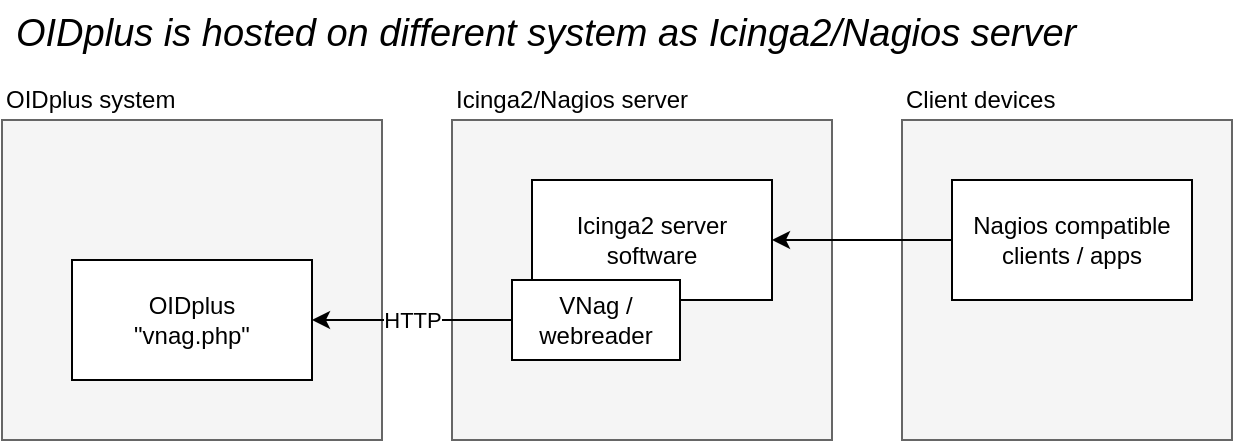 <mxfile version="14.4.9" type="device"><diagram id="gtdlGxlkauN9MzcPCKBS" name="Page-1"><mxGraphModel dx="981" dy="507" grid="1" gridSize="10" guides="1" tooltips="1" connect="1" arrows="1" fold="1" page="1" pageScale="1" pageWidth="827" pageHeight="1169" math="0" shadow="0"><root><mxCell id="0"/><mxCell id="1" parent="0"/><mxCell id="jvsTED_MgN8ByU44MRpV-15" value="" style="rounded=0;whiteSpace=wrap;html=1;fillColor=#f5f5f5;strokeColor=#666666;fontColor=#333333;" vertex="1" parent="1"><mxGeometry x="525" y="130" width="165" height="160" as="geometry"/></mxCell><mxCell id="jvsTED_MgN8ByU44MRpV-14" value="" style="rounded=0;whiteSpace=wrap;html=1;fillColor=#f5f5f5;strokeColor=#666666;fontColor=#333333;" vertex="1" parent="1"><mxGeometry x="300" y="130" width="190" height="160" as="geometry"/></mxCell><mxCell id="jvsTED_MgN8ByU44MRpV-13" value="" style="rounded=0;whiteSpace=wrap;html=1;fillColor=#f5f5f5;strokeColor=#666666;fontColor=#333333;" vertex="1" parent="1"><mxGeometry x="75" y="130" width="190" height="160" as="geometry"/></mxCell><mxCell id="jvsTED_MgN8ByU44MRpV-1" value="&lt;div&gt;OIDplus&lt;/div&gt;&lt;div&gt;&quot;vnag.php&quot;&lt;br&gt;&lt;/div&gt;" style="rounded=0;whiteSpace=wrap;html=1;" vertex="1" parent="1"><mxGeometry x="110" y="200" width="120" height="60" as="geometry"/></mxCell><mxCell id="jvsTED_MgN8ByU44MRpV-2" value="&lt;div&gt;Icinga2 server&lt;/div&gt;&lt;div&gt;software&lt;br&gt;&lt;/div&gt;" style="rounded=0;whiteSpace=wrap;html=1;" vertex="1" parent="1"><mxGeometry x="340" y="160" width="120" height="60" as="geometry"/></mxCell><mxCell id="jvsTED_MgN8ByU44MRpV-10" value="HTTP" style="edgeStyle=orthogonalEdgeStyle;rounded=0;orthogonalLoop=1;jettySize=auto;html=1;entryX=1;entryY=0.5;entryDx=0;entryDy=0;" edge="1" parent="1" source="jvsTED_MgN8ByU44MRpV-3" target="jvsTED_MgN8ByU44MRpV-1"><mxGeometry relative="1" as="geometry"/></mxCell><mxCell id="jvsTED_MgN8ByU44MRpV-3" value="VNag / webreader" style="rounded=0;whiteSpace=wrap;html=1;" vertex="1" parent="1"><mxGeometry x="330" y="210" width="84" height="40" as="geometry"/></mxCell><mxCell id="jvsTED_MgN8ByU44MRpV-6" style="edgeStyle=orthogonalEdgeStyle;rounded=0;orthogonalLoop=1;jettySize=auto;html=1;entryX=1;entryY=0.5;entryDx=0;entryDy=0;" edge="1" parent="1" source="jvsTED_MgN8ByU44MRpV-5" target="jvsTED_MgN8ByU44MRpV-2"><mxGeometry relative="1" as="geometry"/></mxCell><mxCell id="jvsTED_MgN8ByU44MRpV-5" value="&lt;div&gt;Nagios compatible&lt;/div&gt;&lt;div&gt;clients / apps&lt;br&gt;&lt;/div&gt;" style="rounded=0;whiteSpace=wrap;html=1;" vertex="1" parent="1"><mxGeometry x="550" y="160" width="120" height="60" as="geometry"/></mxCell><mxCell id="jvsTED_MgN8ByU44MRpV-16" value="Icinga2/Nagios server" style="text;html=1;strokeColor=none;fillColor=none;align=left;verticalAlign=middle;whiteSpace=wrap;rounded=0;" vertex="1" parent="1"><mxGeometry x="300" y="110" width="160" height="20" as="geometry"/></mxCell><mxCell id="jvsTED_MgN8ByU44MRpV-17" value="OIDplus system" style="text;html=1;strokeColor=none;fillColor=none;align=left;verticalAlign=middle;whiteSpace=wrap;rounded=0;" vertex="1" parent="1"><mxGeometry x="75" y="110" width="160" height="20" as="geometry"/></mxCell><mxCell id="jvsTED_MgN8ByU44MRpV-18" value="Client devices" style="text;html=1;strokeColor=none;fillColor=none;align=left;verticalAlign=middle;whiteSpace=wrap;rounded=0;" vertex="1" parent="1"><mxGeometry x="525" y="110" width="160" height="20" as="geometry"/></mxCell><mxCell id="jvsTED_MgN8ByU44MRpV-25" value="&lt;font style=&quot;font-size: 19px&quot;&gt;OIDplus is hosted on different system as Icinga2/Nagios server&lt;/font&gt;" style="text;html=1;strokeColor=none;fillColor=none;align=left;verticalAlign=middle;whiteSpace=wrap;rounded=0;fontSize=23;fontStyle=2" vertex="1" parent="1"><mxGeometry x="80" y="70" width="610" height="30" as="geometry"/></mxCell></root></mxGraphModel></diagram></mxfile>